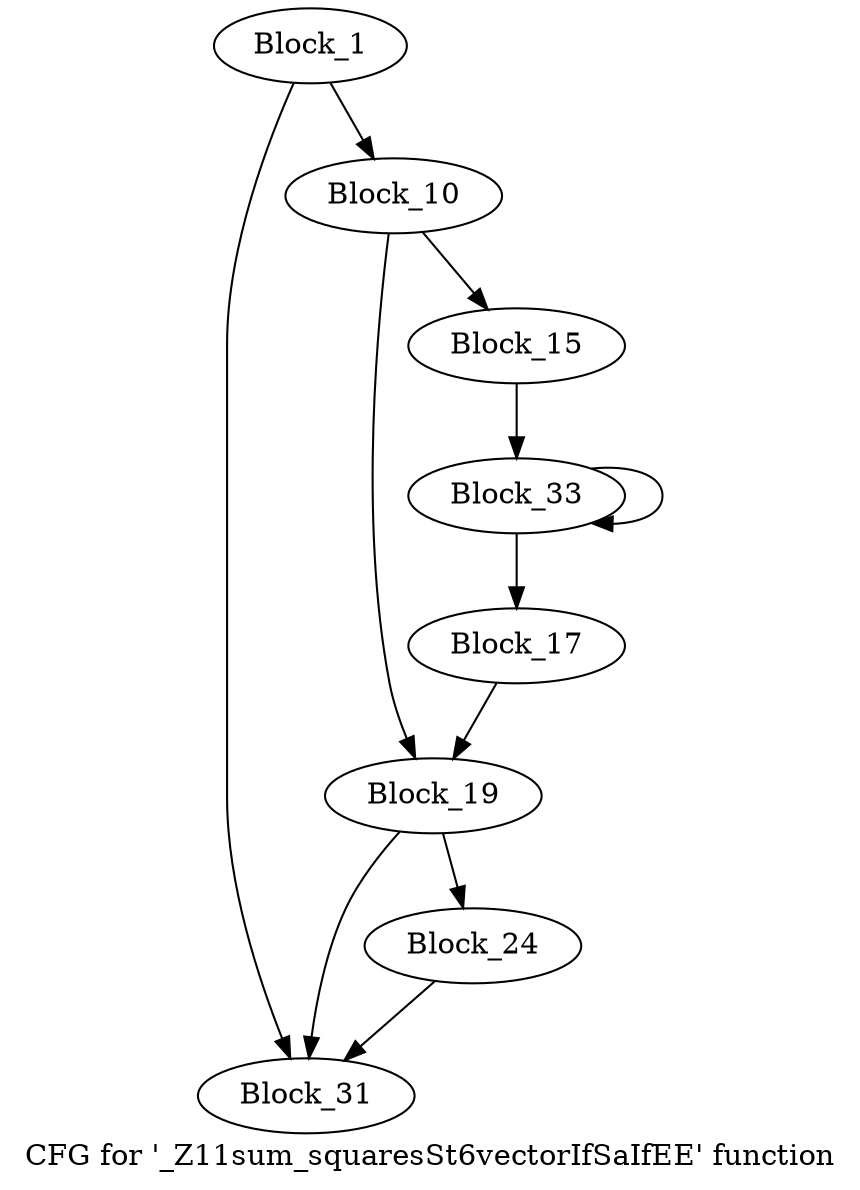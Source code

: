 digraph "CFG for '_Z11sum_squaresSt6vectorIfSaIfEE' function" {
	label="CFG for '_Z11sum_squaresSt6vectorIfSaIfEE' function";

	block_1 [label="Block_1"];
	block_1:s0 -> block_31;
	block_1:s1 -> block_10;
	block_10 [label="Block_10"];
	block_10:s0 -> block_19;
	block_10:s1 -> block_15;
	block_15 [label="Block_15"];
	block_15 -> block_33;
	block_17 [label="Block_17"];
	block_17 -> block_19;
	block_19 [label="Block_19"];
	block_19:s0 -> block_31;
	block_19:s1 -> block_24;
	block_24 [label="Block_24"];
	block_24 -> block_31;
	block_31 [label="Block_31"];
	block_33 [label="Block_33"];
	block_33:s0 -> block_17;
	block_33:s1 -> block_33;
}
